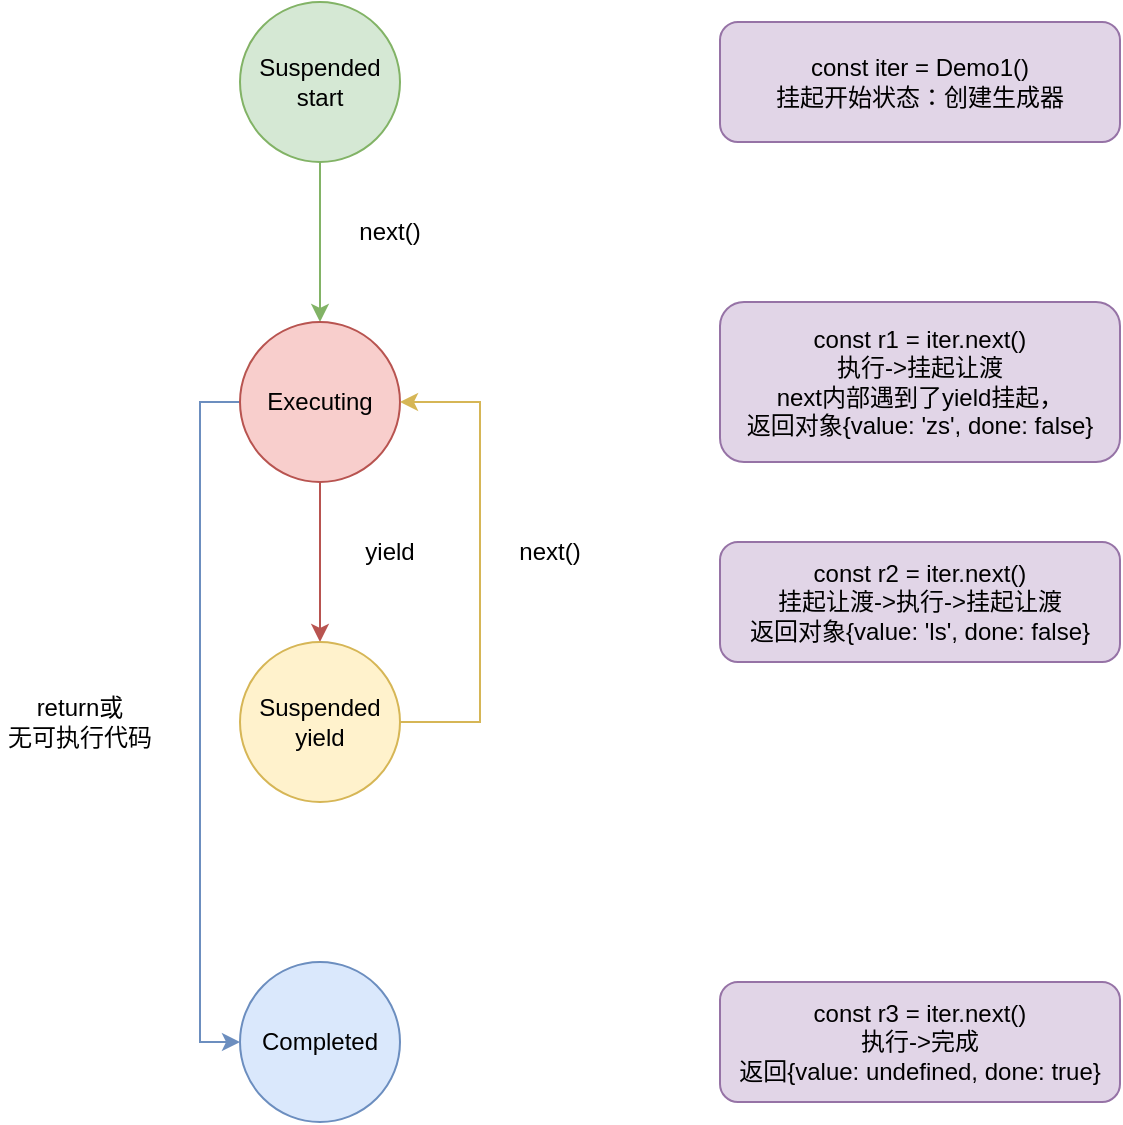 <mxfile version="20.8.16" type="device"><diagram name="第 1 页" id="0tNMKAJHGxj8_sLGBgQv"><mxGraphModel dx="954" dy="593" grid="1" gridSize="10" guides="1" tooltips="1" connect="1" arrows="1" fold="1" page="1" pageScale="1" pageWidth="827" pageHeight="1169" math="0" shadow="0"><root><mxCell id="0"/><mxCell id="1" parent="0"/><mxCell id="YzCPVng17Jzs544I1Uj4-3" style="edgeStyle=orthogonalEdgeStyle;rounded=0;orthogonalLoop=1;jettySize=auto;html=1;entryX=0.5;entryY=0;entryDx=0;entryDy=0;fillColor=#d5e8d4;strokeColor=#82b366;" parent="1" source="YzCPVng17Jzs544I1Uj4-1" target="YzCPVng17Jzs544I1Uj4-2" edge="1"><mxGeometry relative="1" as="geometry"/></mxCell><mxCell id="YzCPVng17Jzs544I1Uj4-1" value="Suspended&lt;br&gt;start" style="ellipse;whiteSpace=wrap;html=1;aspect=fixed;fillColor=#d5e8d4;strokeColor=#82b366;" parent="1" vertex="1"><mxGeometry x="120" y="120" width="80" height="80" as="geometry"/></mxCell><mxCell id="YzCPVng17Jzs544I1Uj4-6" style="edgeStyle=orthogonalEdgeStyle;rounded=0;orthogonalLoop=1;jettySize=auto;html=1;entryX=0.5;entryY=0;entryDx=0;entryDy=0;fillColor=#f8cecc;strokeColor=#b85450;" parent="1" source="YzCPVng17Jzs544I1Uj4-2" target="YzCPVng17Jzs544I1Uj4-4" edge="1"><mxGeometry relative="1" as="geometry"/></mxCell><mxCell id="YzCPVng17Jzs544I1Uj4-7" style="edgeStyle=orthogonalEdgeStyle;rounded=0;orthogonalLoop=1;jettySize=auto;html=1;entryX=0;entryY=0.5;entryDx=0;entryDy=0;fillColor=#dae8fc;strokeColor=#6c8ebf;" parent="1" source="YzCPVng17Jzs544I1Uj4-2" target="YzCPVng17Jzs544I1Uj4-5" edge="1"><mxGeometry relative="1" as="geometry"><Array as="points"><mxPoint x="100" y="320"/><mxPoint x="100" y="640"/></Array></mxGeometry></mxCell><mxCell id="YzCPVng17Jzs544I1Uj4-2" value="Executing" style="ellipse;whiteSpace=wrap;html=1;aspect=fixed;fillColor=#f8cecc;strokeColor=#b85450;" parent="1" vertex="1"><mxGeometry x="120" y="280" width="80" height="80" as="geometry"/></mxCell><mxCell id="YzCPVng17Jzs544I1Uj4-10" style="edgeStyle=orthogonalEdgeStyle;rounded=0;orthogonalLoop=1;jettySize=auto;html=1;entryX=1;entryY=0.5;entryDx=0;entryDy=0;fillColor=#fff2cc;strokeColor=#d6b656;" parent="1" source="YzCPVng17Jzs544I1Uj4-4" target="YzCPVng17Jzs544I1Uj4-2" edge="1"><mxGeometry relative="1" as="geometry"><mxPoint x="240" y="330" as="targetPoint"/><Array as="points"><mxPoint x="240" y="480"/><mxPoint x="240" y="320"/></Array></mxGeometry></mxCell><mxCell id="YzCPVng17Jzs544I1Uj4-4" value="Suspended&lt;br style=&quot;border-color: var(--border-color);&quot;&gt;yield" style="ellipse;whiteSpace=wrap;html=1;aspect=fixed;fillColor=#fff2cc;strokeColor=#d6b656;" parent="1" vertex="1"><mxGeometry x="120" y="440" width="80" height="80" as="geometry"/></mxCell><mxCell id="YzCPVng17Jzs544I1Uj4-5" value="Completed" style="ellipse;whiteSpace=wrap;html=1;aspect=fixed;fillColor=#dae8fc;strokeColor=#6c8ebf;" parent="1" vertex="1"><mxGeometry x="120" y="600" width="80" height="80" as="geometry"/></mxCell><mxCell id="YzCPVng17Jzs544I1Uj4-8" value="yield" style="text;html=1;strokeColor=none;fillColor=none;align=center;verticalAlign=middle;whiteSpace=wrap;rounded=0;" parent="1" vertex="1"><mxGeometry x="170" y="380" width="50" height="30" as="geometry"/></mxCell><mxCell id="YzCPVng17Jzs544I1Uj4-9" value="next()" style="text;html=1;strokeColor=none;fillColor=none;align=center;verticalAlign=middle;whiteSpace=wrap;rounded=0;" parent="1" vertex="1"><mxGeometry x="170" y="220" width="50" height="30" as="geometry"/></mxCell><mxCell id="YzCPVng17Jzs544I1Uj4-11" value="next()" style="text;html=1;strokeColor=none;fillColor=none;align=center;verticalAlign=middle;whiteSpace=wrap;rounded=0;" parent="1" vertex="1"><mxGeometry x="250" y="380" width="50" height="30" as="geometry"/></mxCell><mxCell id="YzCPVng17Jzs544I1Uj4-12" value="return或&lt;br&gt;无可执行代码" style="text;html=1;strokeColor=none;fillColor=none;align=center;verticalAlign=middle;whiteSpace=wrap;rounded=0;" parent="1" vertex="1"><mxGeometry y="465" width="80" height="30" as="geometry"/></mxCell><mxCell id="fI_koYuY5UFycq93SPPY-1" value="const iter =&amp;nbsp;Demo1()&lt;br&gt;挂起开始状态：创建生成器" style="rounded=1;whiteSpace=wrap;html=1;fillColor=#e1d5e7;strokeColor=#9673a6;" vertex="1" parent="1"><mxGeometry x="360" y="130" width="200" height="60" as="geometry"/></mxCell><mxCell id="fI_koYuY5UFycq93SPPY-2" value="const r1 = iter.next()&lt;br&gt;执行-&amp;gt;挂起让渡&lt;br&gt;next内部遇到了yield挂起，&lt;br&gt;返回对象{value: 'zs', done: false}" style="rounded=1;whiteSpace=wrap;html=1;fillColor=#e1d5e7;strokeColor=#9673a6;" vertex="1" parent="1"><mxGeometry x="360" y="270" width="200" height="80" as="geometry"/></mxCell><mxCell id="fI_koYuY5UFycq93SPPY-4" value="const r2 = iter.next()&lt;br&gt;挂起让渡-&amp;gt;执行-&amp;gt;挂起让渡&lt;br&gt;返回对象{value: 'ls', done: false}" style="rounded=1;whiteSpace=wrap;html=1;fillColor=#e1d5e7;strokeColor=#9673a6;" vertex="1" parent="1"><mxGeometry x="360" y="390" width="200" height="60" as="geometry"/></mxCell><mxCell id="fI_koYuY5UFycq93SPPY-5" value="const r3 = iter.next()&lt;br&gt;执行-&amp;gt;完成&lt;br&gt;返回{value: undefined, done: true}" style="rounded=1;whiteSpace=wrap;html=1;fillColor=#e1d5e7;strokeColor=#9673a6;" vertex="1" parent="1"><mxGeometry x="360" y="610" width="200" height="60" as="geometry"/></mxCell></root></mxGraphModel></diagram></mxfile>